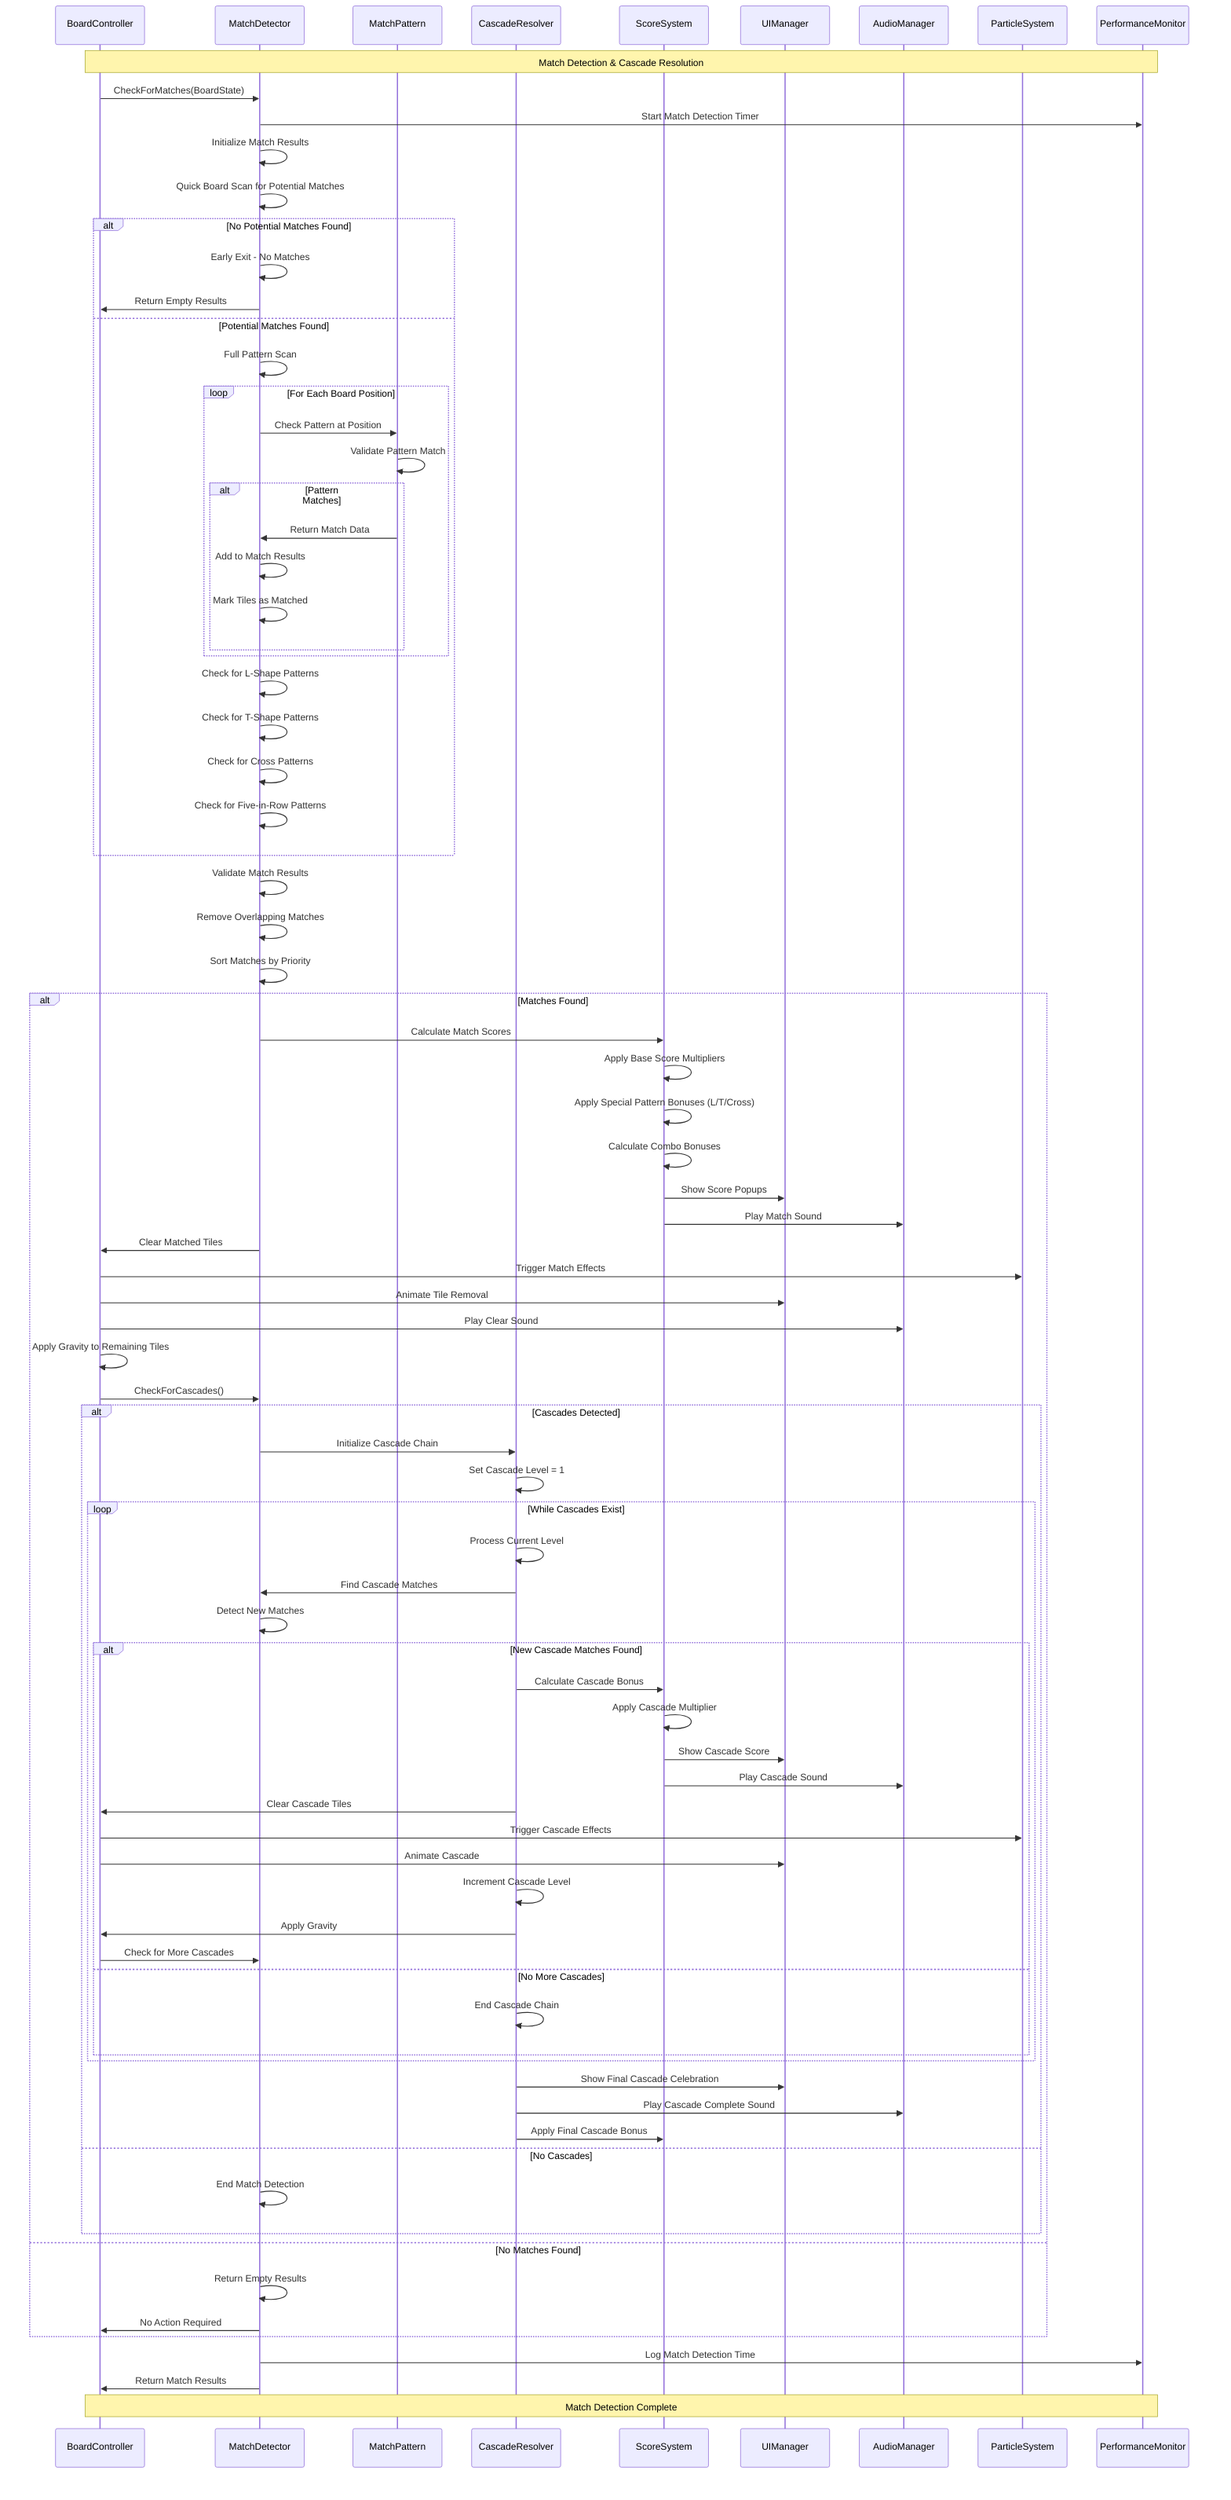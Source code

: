 sequenceDiagram
    participant BoardController
    participant MatchDetector
    participant MatchPattern
    participant CascadeResolver
    participant ScoreSystem
    participant UIManager
    participant AudioManager
    participant ParticleSystem
    participant PerformanceMonitor

    Note over BoardController, PerformanceMonitor: Match Detection & Cascade Resolution

    BoardController->>MatchDetector: CheckForMatches(BoardState)
    MatchDetector->>PerformanceMonitor: Start Match Detection Timer
    
    MatchDetector->>MatchDetector: Initialize Match Results
    MatchDetector->>MatchDetector: Quick Board Scan for Potential Matches
    
    alt No Potential Matches Found
        MatchDetector->>MatchDetector: Early Exit - No Matches
        MatchDetector->>BoardController: Return Empty Results
    else Potential Matches Found
        MatchDetector->>MatchDetector: Full Pattern Scan
        
        loop For Each Board Position
            MatchDetector->>MatchPattern: Check Pattern at Position
            MatchPattern->>MatchPattern: Validate Pattern Match
            
            alt Pattern Matches
                MatchPattern->>MatchDetector: Return Match Data
                MatchDetector->>MatchDetector: Add to Match Results
                MatchDetector->>MatchDetector: Mark Tiles as Matched
            end
        end
        
        %% Special Pattern Detection
        MatchDetector->>MatchDetector: Check for L-Shape Patterns
        MatchDetector->>MatchDetector: Check for T-Shape Patterns
        MatchDetector->>MatchDetector: Check for Cross Patterns
        MatchDetector->>MatchDetector: Check for Five-in-Row Patterns
    end
    
    MatchDetector->>MatchDetector: Validate Match Results
    MatchDetector->>MatchDetector: Remove Overlapping Matches
    MatchDetector->>MatchDetector: Sort Matches by Priority
    
    alt Matches Found
        MatchDetector->>ScoreSystem: Calculate Match Scores
        ScoreSystem->>ScoreSystem: Apply Base Score Multipliers
        ScoreSystem->>ScoreSystem: Apply Special Pattern Bonuses (L/T/Cross)
        ScoreSystem->>ScoreSystem: Calculate Combo Bonuses
        ScoreSystem->>UIManager: Show Score Popups
        ScoreSystem->>AudioManager: Play Match Sound
        
        MatchDetector->>BoardController: Clear Matched Tiles
        BoardController->>ParticleSystem: Trigger Match Effects
        BoardController->>UIManager: Animate Tile Removal
        BoardController->>AudioManager: Play Clear Sound
        
        BoardController->>BoardController: Apply Gravity to Remaining Tiles
        BoardController->>MatchDetector: CheckForCascades()
        
        alt Cascades Detected
            MatchDetector->>CascadeResolver: Initialize Cascade Chain
            CascadeResolver->>CascadeResolver: Set Cascade Level = 1
            
            loop While Cascades Exist
                CascadeResolver->>CascadeResolver: Process Current Level
                CascadeResolver->>MatchDetector: Find Cascade Matches
                MatchDetector->>MatchDetector: Detect New Matches
                
                alt New Cascade Matches Found
                    CascadeResolver->>ScoreSystem: Calculate Cascade Bonus
                    ScoreSystem->>ScoreSystem: Apply Cascade Multiplier
                    ScoreSystem->>UIManager: Show Cascade Score
                    ScoreSystem->>AudioManager: Play Cascade Sound
                    
                    CascadeResolver->>BoardController: Clear Cascade Tiles
                    BoardController->>ParticleSystem: Trigger Cascade Effects
                    BoardController->>UIManager: Animate Cascade
                    
                    CascadeResolver->>CascadeResolver: Increment Cascade Level
                    CascadeResolver->>BoardController: Apply Gravity
                    BoardController->>MatchDetector: Check for More Cascades
                    
                else No More Cascades
                    CascadeResolver->>CascadeResolver: End Cascade Chain
                end
            end
            
            CascadeResolver->>UIManager: Show Final Cascade Celebration
            CascadeResolver->>AudioManager: Play Cascade Complete Sound
            CascadeResolver->>ScoreSystem: Apply Final Cascade Bonus
            
        else No Cascades
            MatchDetector->>MatchDetector: End Match Detection
        end
        
    else No Matches Found
        MatchDetector->>MatchDetector: Return Empty Results
        MatchDetector->>BoardController: No Action Required
    end
    
    MatchDetector->>PerformanceMonitor: Log Match Detection Time
    MatchDetector->>BoardController: Return Match Results
    
    Note over BoardController, PerformanceMonitor: Match Detection Complete
